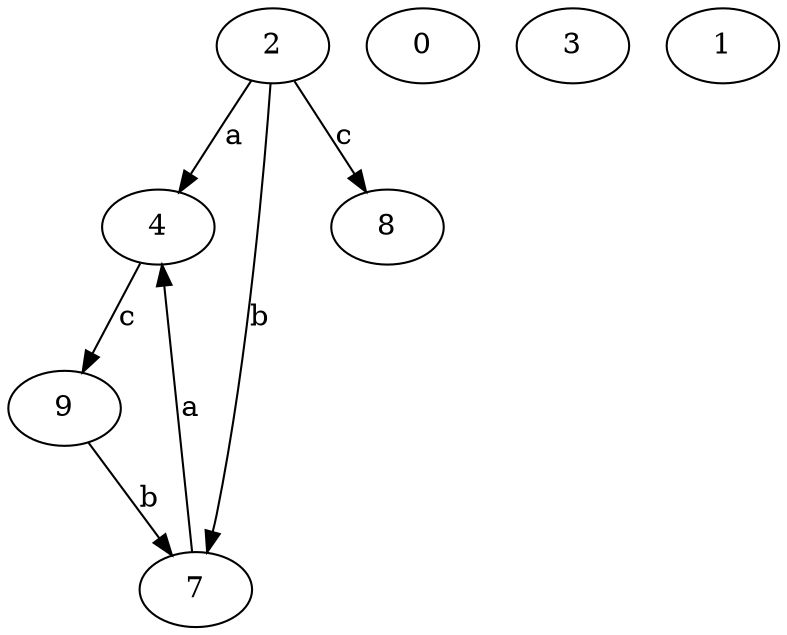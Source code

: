 strict digraph  {
2;
0;
3;
4;
1;
7;
8;
9;
2 -> 4  [label=a];
2 -> 7  [label=b];
2 -> 8  [label=c];
4 -> 9  [label=c];
7 -> 4  [label=a];
9 -> 7  [label=b];
}
